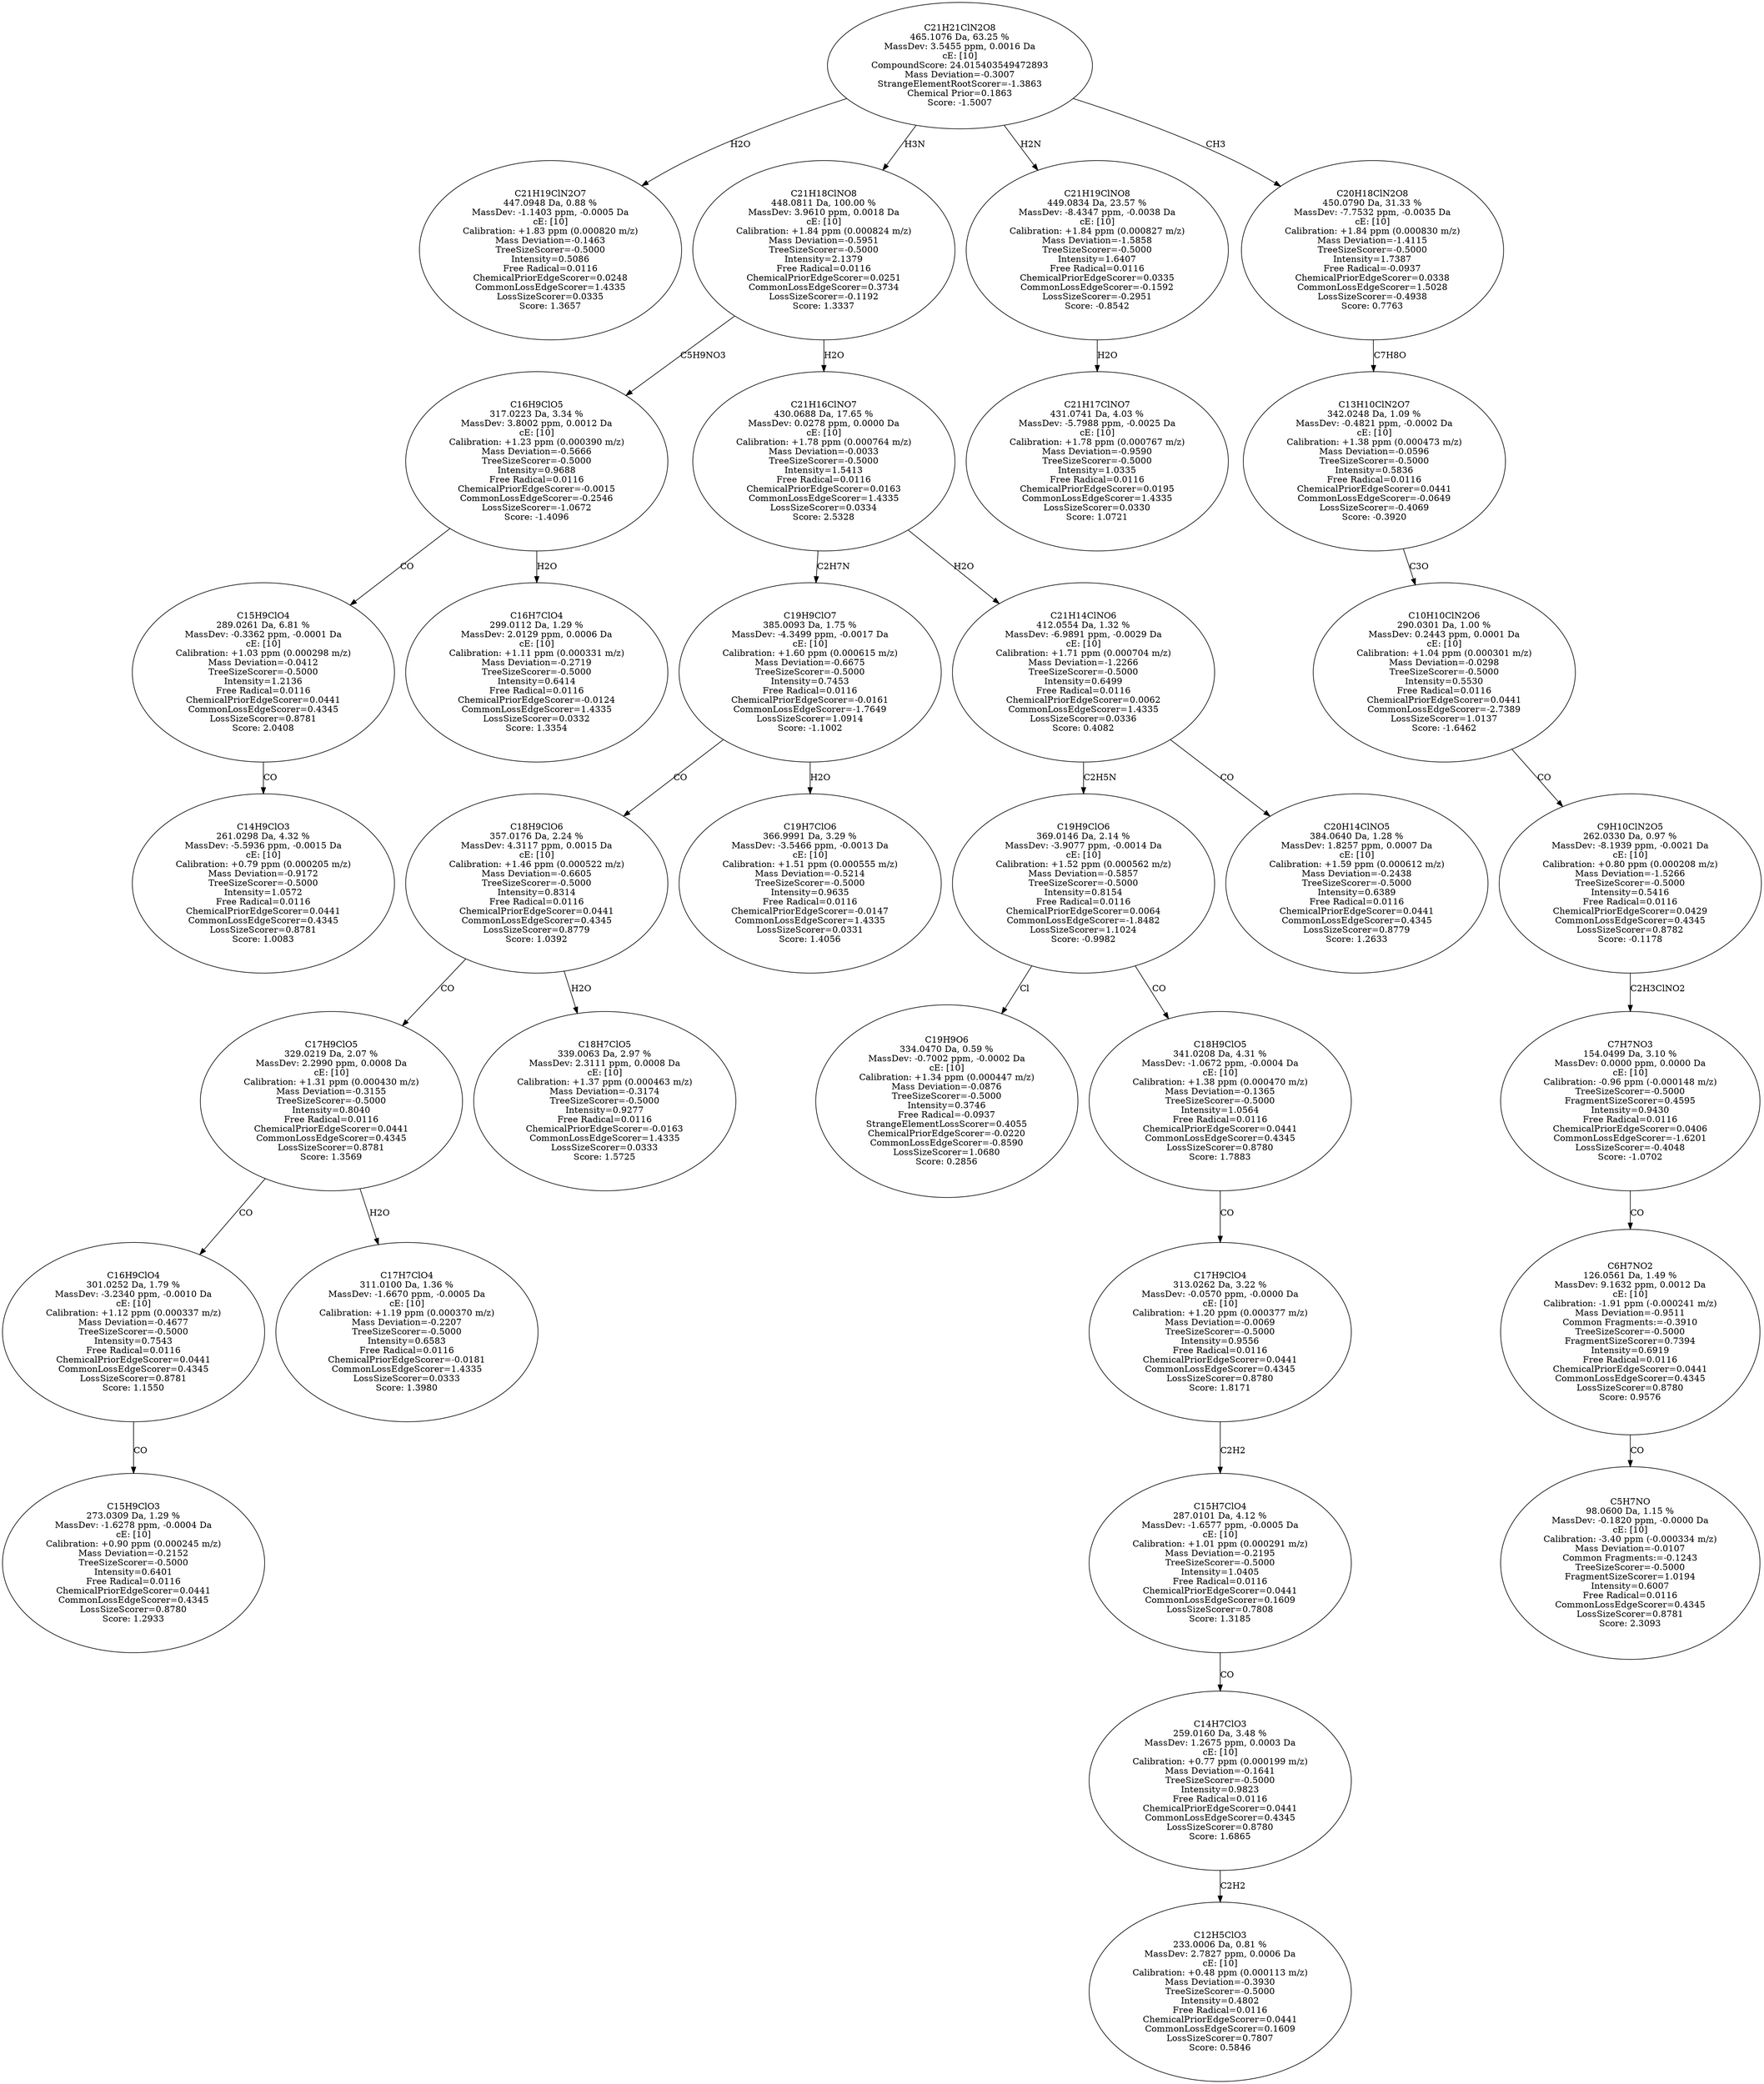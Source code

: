 strict digraph {
v1 [label="C21H19ClN2O7\n447.0948 Da, 0.88 %\nMassDev: -1.1403 ppm, -0.0005 Da\ncE: [10]\nCalibration: +1.83 ppm (0.000820 m/z)\nMass Deviation=-0.1463\nTreeSizeScorer=-0.5000\nIntensity=0.5086\nFree Radical=0.0116\nChemicalPriorEdgeScorer=0.0248\nCommonLossEdgeScorer=1.4335\nLossSizeScorer=0.0335\nScore: 1.3657"];
v2 [label="C14H9ClO3\n261.0298 Da, 4.32 %\nMassDev: -5.5936 ppm, -0.0015 Da\ncE: [10]\nCalibration: +0.79 ppm (0.000205 m/z)\nMass Deviation=-0.9172\nTreeSizeScorer=-0.5000\nIntensity=1.0572\nFree Radical=0.0116\nChemicalPriorEdgeScorer=0.0441\nCommonLossEdgeScorer=0.4345\nLossSizeScorer=0.8781\nScore: 1.0083"];
v3 [label="C15H9ClO4\n289.0261 Da, 6.81 %\nMassDev: -0.3362 ppm, -0.0001 Da\ncE: [10]\nCalibration: +1.03 ppm (0.000298 m/z)\nMass Deviation=-0.0412\nTreeSizeScorer=-0.5000\nIntensity=1.2136\nFree Radical=0.0116\nChemicalPriorEdgeScorer=0.0441\nCommonLossEdgeScorer=0.4345\nLossSizeScorer=0.8781\nScore: 2.0408"];
v4 [label="C16H7ClO4\n299.0112 Da, 1.29 %\nMassDev: 2.0129 ppm, 0.0006 Da\ncE: [10]\nCalibration: +1.11 ppm (0.000331 m/z)\nMass Deviation=-0.2719\nTreeSizeScorer=-0.5000\nIntensity=0.6414\nFree Radical=0.0116\nChemicalPriorEdgeScorer=-0.0124\nCommonLossEdgeScorer=1.4335\nLossSizeScorer=0.0332\nScore: 1.3354"];
v5 [label="C16H9ClO5\n317.0223 Da, 3.34 %\nMassDev: 3.8002 ppm, 0.0012 Da\ncE: [10]\nCalibration: +1.23 ppm (0.000390 m/z)\nMass Deviation=-0.5666\nTreeSizeScorer=-0.5000\nIntensity=0.9688\nFree Radical=0.0116\nChemicalPriorEdgeScorer=-0.0015\nCommonLossEdgeScorer=-0.2546\nLossSizeScorer=-1.0672\nScore: -1.4096"];
v6 [label="C15H9ClO3\n273.0309 Da, 1.29 %\nMassDev: -1.6278 ppm, -0.0004 Da\ncE: [10]\nCalibration: +0.90 ppm (0.000245 m/z)\nMass Deviation=-0.2152\nTreeSizeScorer=-0.5000\nIntensity=0.6401\nFree Radical=0.0116\nChemicalPriorEdgeScorer=0.0441\nCommonLossEdgeScorer=0.4345\nLossSizeScorer=0.8780\nScore: 1.2933"];
v7 [label="C16H9ClO4\n301.0252 Da, 1.79 %\nMassDev: -3.2340 ppm, -0.0010 Da\ncE: [10]\nCalibration: +1.12 ppm (0.000337 m/z)\nMass Deviation=-0.4677\nTreeSizeScorer=-0.5000\nIntensity=0.7543\nFree Radical=0.0116\nChemicalPriorEdgeScorer=0.0441\nCommonLossEdgeScorer=0.4345\nLossSizeScorer=0.8781\nScore: 1.1550"];
v8 [label="C17H7ClO4\n311.0100 Da, 1.36 %\nMassDev: -1.6670 ppm, -0.0005 Da\ncE: [10]\nCalibration: +1.19 ppm (0.000370 m/z)\nMass Deviation=-0.2207\nTreeSizeScorer=-0.5000\nIntensity=0.6583\nFree Radical=0.0116\nChemicalPriorEdgeScorer=-0.0181\nCommonLossEdgeScorer=1.4335\nLossSizeScorer=0.0333\nScore: 1.3980"];
v9 [label="C17H9ClO5\n329.0219 Da, 2.07 %\nMassDev: 2.2990 ppm, 0.0008 Da\ncE: [10]\nCalibration: +1.31 ppm (0.000430 m/z)\nMass Deviation=-0.3155\nTreeSizeScorer=-0.5000\nIntensity=0.8040\nFree Radical=0.0116\nChemicalPriorEdgeScorer=0.0441\nCommonLossEdgeScorer=0.4345\nLossSizeScorer=0.8781\nScore: 1.3569"];
v10 [label="C18H7ClO5\n339.0063 Da, 2.97 %\nMassDev: 2.3111 ppm, 0.0008 Da\ncE: [10]\nCalibration: +1.37 ppm (0.000463 m/z)\nMass Deviation=-0.3174\nTreeSizeScorer=-0.5000\nIntensity=0.9277\nFree Radical=0.0116\nChemicalPriorEdgeScorer=-0.0163\nCommonLossEdgeScorer=1.4335\nLossSizeScorer=0.0333\nScore: 1.5725"];
v11 [label="C18H9ClO6\n357.0176 Da, 2.24 %\nMassDev: 4.3117 ppm, 0.0015 Da\ncE: [10]\nCalibration: +1.46 ppm (0.000522 m/z)\nMass Deviation=-0.6605\nTreeSizeScorer=-0.5000\nIntensity=0.8314\nFree Radical=0.0116\nChemicalPriorEdgeScorer=0.0441\nCommonLossEdgeScorer=0.4345\nLossSizeScorer=0.8779\nScore: 1.0392"];
v12 [label="C19H7ClO6\n366.9991 Da, 3.29 %\nMassDev: -3.5466 ppm, -0.0013 Da\ncE: [10]\nCalibration: +1.51 ppm (0.000555 m/z)\nMass Deviation=-0.5214\nTreeSizeScorer=-0.5000\nIntensity=0.9635\nFree Radical=0.0116\nChemicalPriorEdgeScorer=-0.0147\nCommonLossEdgeScorer=1.4335\nLossSizeScorer=0.0331\nScore: 1.4056"];
v13 [label="C19H9ClO7\n385.0093 Da, 1.75 %\nMassDev: -4.3499 ppm, -0.0017 Da\ncE: [10]\nCalibration: +1.60 ppm (0.000615 m/z)\nMass Deviation=-0.6675\nTreeSizeScorer=-0.5000\nIntensity=0.7453\nFree Radical=0.0116\nChemicalPriorEdgeScorer=-0.0161\nCommonLossEdgeScorer=-1.7649\nLossSizeScorer=1.0914\nScore: -1.1002"];
v14 [label="C19H9O6\n334.0470 Da, 0.59 %\nMassDev: -0.7002 ppm, -0.0002 Da\ncE: [10]\nCalibration: +1.34 ppm (0.000447 m/z)\nMass Deviation=-0.0876\nTreeSizeScorer=-0.5000\nIntensity=0.3746\nFree Radical=-0.0937\nStrangeElementLossScorer=0.4055\nChemicalPriorEdgeScorer=-0.0220\nCommonLossEdgeScorer=-0.8590\nLossSizeScorer=1.0680\nScore: 0.2856"];
v15 [label="C12H5ClO3\n233.0006 Da, 0.81 %\nMassDev: 2.7827 ppm, 0.0006 Da\ncE: [10]\nCalibration: +0.48 ppm (0.000113 m/z)\nMass Deviation=-0.3930\nTreeSizeScorer=-0.5000\nIntensity=0.4802\nFree Radical=0.0116\nChemicalPriorEdgeScorer=0.0441\nCommonLossEdgeScorer=0.1609\nLossSizeScorer=0.7807\nScore: 0.5846"];
v16 [label="C14H7ClO3\n259.0160 Da, 3.48 %\nMassDev: 1.2675 ppm, 0.0003 Da\ncE: [10]\nCalibration: +0.77 ppm (0.000199 m/z)\nMass Deviation=-0.1641\nTreeSizeScorer=-0.5000\nIntensity=0.9823\nFree Radical=0.0116\nChemicalPriorEdgeScorer=0.0441\nCommonLossEdgeScorer=0.4345\nLossSizeScorer=0.8780\nScore: 1.6865"];
v17 [label="C15H7ClO4\n287.0101 Da, 4.12 %\nMassDev: -1.6577 ppm, -0.0005 Da\ncE: [10]\nCalibration: +1.01 ppm (0.000291 m/z)\nMass Deviation=-0.2195\nTreeSizeScorer=-0.5000\nIntensity=1.0405\nFree Radical=0.0116\nChemicalPriorEdgeScorer=0.0441\nCommonLossEdgeScorer=0.1609\nLossSizeScorer=0.7808\nScore: 1.3185"];
v18 [label="C17H9ClO4\n313.0262 Da, 3.22 %\nMassDev: -0.0570 ppm, -0.0000 Da\ncE: [10]\nCalibration: +1.20 ppm (0.000377 m/z)\nMass Deviation=-0.0069\nTreeSizeScorer=-0.5000\nIntensity=0.9556\nFree Radical=0.0116\nChemicalPriorEdgeScorer=0.0441\nCommonLossEdgeScorer=0.4345\nLossSizeScorer=0.8780\nScore: 1.8171"];
v19 [label="C18H9ClO5\n341.0208 Da, 4.31 %\nMassDev: -1.0672 ppm, -0.0004 Da\ncE: [10]\nCalibration: +1.38 ppm (0.000470 m/z)\nMass Deviation=-0.1365\nTreeSizeScorer=-0.5000\nIntensity=1.0564\nFree Radical=0.0116\nChemicalPriorEdgeScorer=0.0441\nCommonLossEdgeScorer=0.4345\nLossSizeScorer=0.8780\nScore: 1.7883"];
v20 [label="C19H9ClO6\n369.0146 Da, 2.14 %\nMassDev: -3.9077 ppm, -0.0014 Da\ncE: [10]\nCalibration: +1.52 ppm (0.000562 m/z)\nMass Deviation=-0.5857\nTreeSizeScorer=-0.5000\nIntensity=0.8154\nFree Radical=0.0116\nChemicalPriorEdgeScorer=0.0064\nCommonLossEdgeScorer=-1.8482\nLossSizeScorer=1.1024\nScore: -0.9982"];
v21 [label="C20H14ClNO5\n384.0640 Da, 1.28 %\nMassDev: 1.8257 ppm, 0.0007 Da\ncE: [10]\nCalibration: +1.59 ppm (0.000612 m/z)\nMass Deviation=-0.2438\nTreeSizeScorer=-0.5000\nIntensity=0.6389\nFree Radical=0.0116\nChemicalPriorEdgeScorer=0.0441\nCommonLossEdgeScorer=0.4345\nLossSizeScorer=0.8779\nScore: 1.2633"];
v22 [label="C21H14ClNO6\n412.0554 Da, 1.32 %\nMassDev: -6.9891 ppm, -0.0029 Da\ncE: [10]\nCalibration: +1.71 ppm (0.000704 m/z)\nMass Deviation=-1.2266\nTreeSizeScorer=-0.5000\nIntensity=0.6499\nFree Radical=0.0116\nChemicalPriorEdgeScorer=0.0062\nCommonLossEdgeScorer=1.4335\nLossSizeScorer=0.0336\nScore: 0.4082"];
v23 [label="C21H16ClNO7\n430.0688 Da, 17.65 %\nMassDev: 0.0278 ppm, 0.0000 Da\ncE: [10]\nCalibration: +1.78 ppm (0.000764 m/z)\nMass Deviation=-0.0033\nTreeSizeScorer=-0.5000\nIntensity=1.5413\nFree Radical=0.0116\nChemicalPriorEdgeScorer=0.0163\nCommonLossEdgeScorer=1.4335\nLossSizeScorer=0.0334\nScore: 2.5328"];
v24 [label="C21H18ClNO8\n448.0811 Da, 100.00 %\nMassDev: 3.9610 ppm, 0.0018 Da\ncE: [10]\nCalibration: +1.84 ppm (0.000824 m/z)\nMass Deviation=-0.5951\nTreeSizeScorer=-0.5000\nIntensity=2.1379\nFree Radical=0.0116\nChemicalPriorEdgeScorer=0.0251\nCommonLossEdgeScorer=0.3734\nLossSizeScorer=-0.1192\nScore: 1.3337"];
v25 [label="C21H17ClNO7\n431.0741 Da, 4.03 %\nMassDev: -5.7988 ppm, -0.0025 Da\ncE: [10]\nCalibration: +1.78 ppm (0.000767 m/z)\nMass Deviation=-0.9590\nTreeSizeScorer=-0.5000\nIntensity=1.0335\nFree Radical=0.0116\nChemicalPriorEdgeScorer=0.0195\nCommonLossEdgeScorer=1.4335\nLossSizeScorer=0.0330\nScore: 1.0721"];
v26 [label="C21H19ClNO8\n449.0834 Da, 23.57 %\nMassDev: -8.4347 ppm, -0.0038 Da\ncE: [10]\nCalibration: +1.84 ppm (0.000827 m/z)\nMass Deviation=-1.5858\nTreeSizeScorer=-0.5000\nIntensity=1.6407\nFree Radical=0.0116\nChemicalPriorEdgeScorer=0.0335\nCommonLossEdgeScorer=-0.1592\nLossSizeScorer=-0.2951\nScore: -0.8542"];
v27 [label="C5H7NO\n98.0600 Da, 1.15 %\nMassDev: -0.1820 ppm, -0.0000 Da\ncE: [10]\nCalibration: -3.40 ppm (-0.000334 m/z)\nMass Deviation=-0.0107\nCommon Fragments:=-0.1243\nTreeSizeScorer=-0.5000\nFragmentSizeScorer=1.0194\nIntensity=0.6007\nFree Radical=0.0116\nCommonLossEdgeScorer=0.4345\nLossSizeScorer=0.8781\nScore: 2.3093"];
v28 [label="C6H7NO2\n126.0561 Da, 1.49 %\nMassDev: 9.1632 ppm, 0.0012 Da\ncE: [10]\nCalibration: -1.91 ppm (-0.000241 m/z)\nMass Deviation=-0.9511\nCommon Fragments:=-0.3910\nTreeSizeScorer=-0.5000\nFragmentSizeScorer=0.7394\nIntensity=0.6919\nFree Radical=0.0116\nChemicalPriorEdgeScorer=0.0441\nCommonLossEdgeScorer=0.4345\nLossSizeScorer=0.8780\nScore: 0.9576"];
v29 [label="C7H7NO3\n154.0499 Da, 3.10 %\nMassDev: 0.0000 ppm, 0.0000 Da\ncE: [10]\nCalibration: -0.96 ppm (-0.000148 m/z)\nTreeSizeScorer=-0.5000\nFragmentSizeScorer=0.4595\nIntensity=0.9430\nFree Radical=0.0116\nChemicalPriorEdgeScorer=0.0406\nCommonLossEdgeScorer=-1.6201\nLossSizeScorer=-0.4048\nScore: -1.0702"];
v30 [label="C9H10ClN2O5\n262.0330 Da, 0.97 %\nMassDev: -8.1939 ppm, -0.0021 Da\ncE: [10]\nCalibration: +0.80 ppm (0.000208 m/z)\nMass Deviation=-1.5266\nTreeSizeScorer=-0.5000\nIntensity=0.5416\nFree Radical=0.0116\nChemicalPriorEdgeScorer=0.0429\nCommonLossEdgeScorer=0.4345\nLossSizeScorer=0.8782\nScore: -0.1178"];
v31 [label="C10H10ClN2O6\n290.0301 Da, 1.00 %\nMassDev: 0.2443 ppm, 0.0001 Da\ncE: [10]\nCalibration: +1.04 ppm (0.000301 m/z)\nMass Deviation=-0.0298\nTreeSizeScorer=-0.5000\nIntensity=0.5530\nFree Radical=0.0116\nChemicalPriorEdgeScorer=0.0441\nCommonLossEdgeScorer=-2.7389\nLossSizeScorer=1.0137\nScore: -1.6462"];
v32 [label="C13H10ClN2O7\n342.0248 Da, 1.09 %\nMassDev: -0.4821 ppm, -0.0002 Da\ncE: [10]\nCalibration: +1.38 ppm (0.000473 m/z)\nMass Deviation=-0.0596\nTreeSizeScorer=-0.5000\nIntensity=0.5836\nFree Radical=0.0116\nChemicalPriorEdgeScorer=0.0441\nCommonLossEdgeScorer=-0.0649\nLossSizeScorer=-0.4069\nScore: -0.3920"];
v33 [label="C20H18ClN2O8\n450.0790 Da, 31.33 %\nMassDev: -7.7532 ppm, -0.0035 Da\ncE: [10]\nCalibration: +1.84 ppm (0.000830 m/z)\nMass Deviation=-1.4115\nTreeSizeScorer=-0.5000\nIntensity=1.7387\nFree Radical=-0.0937\nChemicalPriorEdgeScorer=0.0338\nCommonLossEdgeScorer=1.5028\nLossSizeScorer=-0.4938\nScore: 0.7763"];
v34 [label="C21H21ClN2O8\n465.1076 Da, 63.25 %\nMassDev: 3.5455 ppm, 0.0016 Da\ncE: [10]\nCompoundScore: 24.015403549472893\nMass Deviation=-0.3007\nStrangeElementRootScorer=-1.3863\nChemical Prior=0.1863\nScore: -1.5007"];
v34 -> v1 [label="H2O"];
v3 -> v2 [label="CO"];
v5 -> v3 [label="CO"];
v5 -> v4 [label="H2O"];
v24 -> v5 [label="C5H9NO3"];
v7 -> v6 [label="CO"];
v9 -> v7 [label="CO"];
v9 -> v8 [label="H2O"];
v11 -> v9 [label="CO"];
v11 -> v10 [label="H2O"];
v13 -> v11 [label="CO"];
v13 -> v12 [label="H2O"];
v23 -> v13 [label="C2H7N"];
v20 -> v14 [label="Cl"];
v16 -> v15 [label="C2H2"];
v17 -> v16 [label="CO"];
v18 -> v17 [label="C2H2"];
v19 -> v18 [label="CO"];
v20 -> v19 [label="CO"];
v22 -> v20 [label="C2H5N"];
v22 -> v21 [label="CO"];
v23 -> v22 [label="H2O"];
v24 -> v23 [label="H2O"];
v34 -> v24 [label="H3N"];
v26 -> v25 [label="H2O"];
v34 -> v26 [label="H2N"];
v28 -> v27 [label="CO"];
v29 -> v28 [label="CO"];
v30 -> v29 [label="C2H3ClNO2"];
v31 -> v30 [label="CO"];
v32 -> v31 [label="C3O"];
v33 -> v32 [label="C7H8O"];
v34 -> v33 [label="CH3"];
}